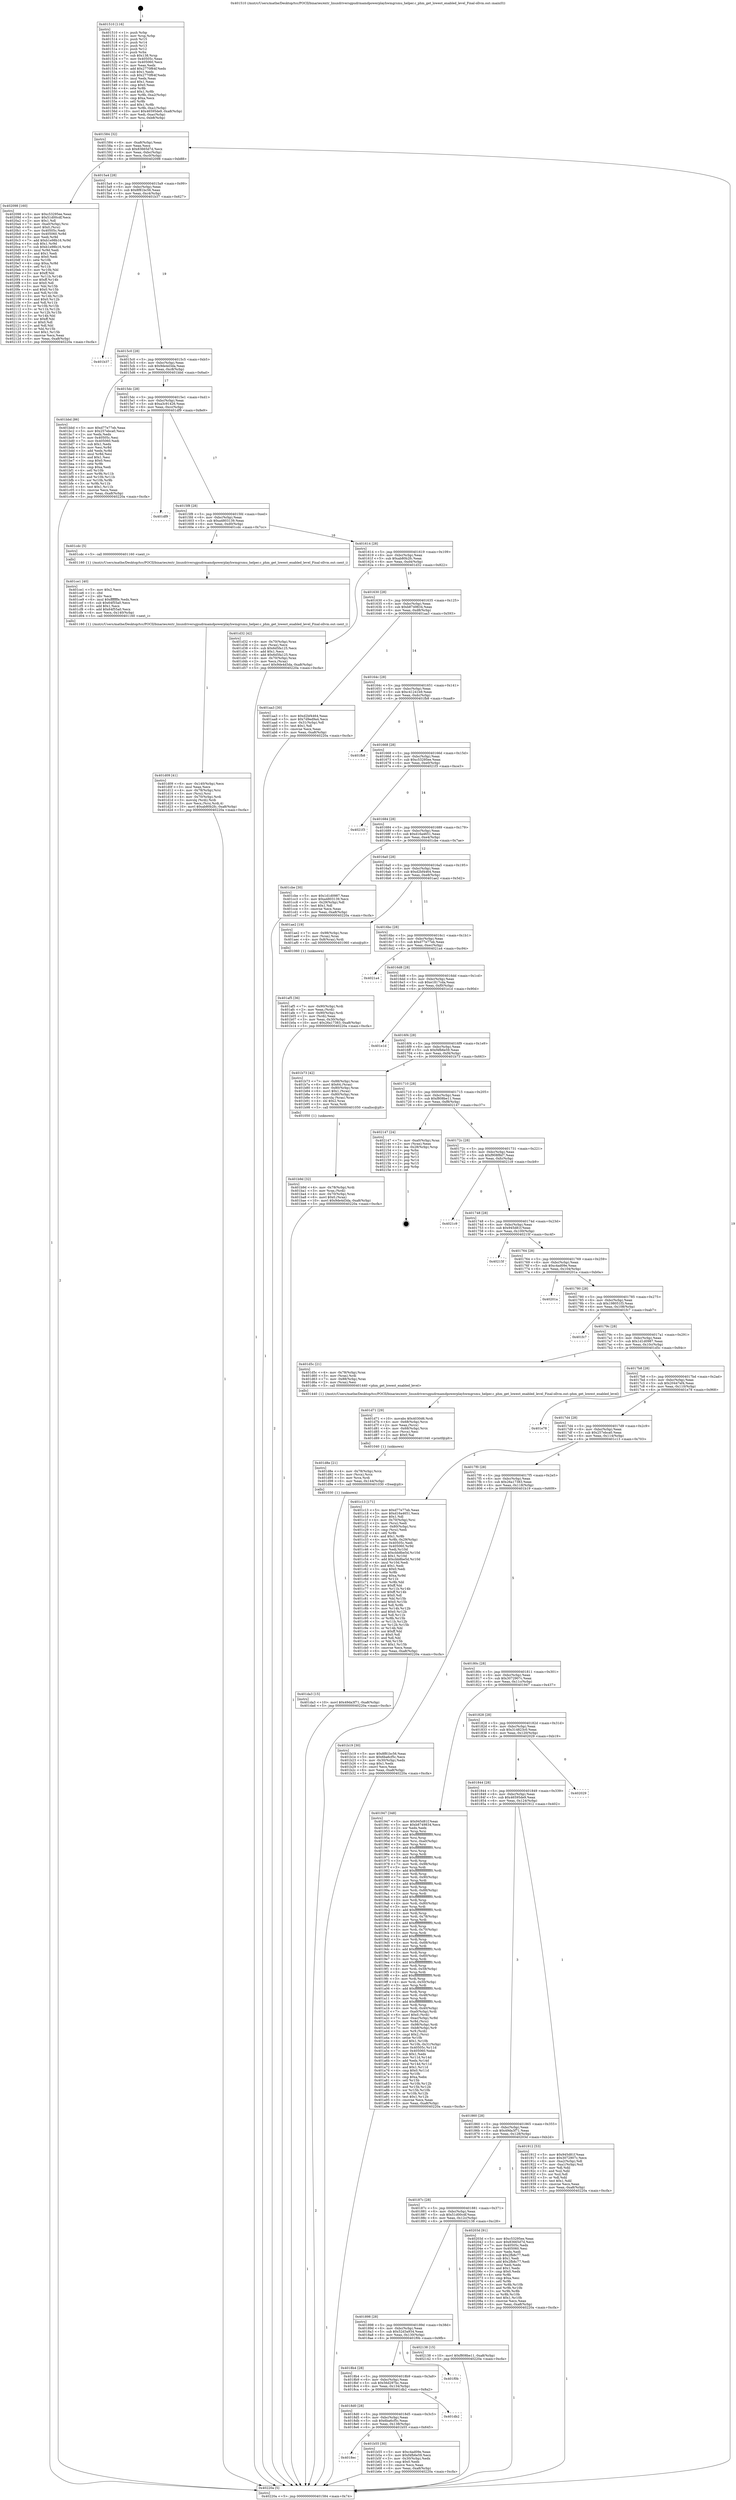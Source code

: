 digraph "0x401510" {
  label = "0x401510 (/mnt/c/Users/mathe/Desktop/tcc/POCII/binaries/extr_linuxdriversgpudrmamdpowerplayhwmgrsmu_helper.c_phm_get_lowest_enabled_level_Final-ollvm.out::main(0))"
  labelloc = "t"
  node[shape=record]

  Entry [label="",width=0.3,height=0.3,shape=circle,fillcolor=black,style=filled]
  "0x401584" [label="{
     0x401584 [32]\l
     | [instrs]\l
     &nbsp;&nbsp;0x401584 \<+6\>: mov -0xa8(%rbp),%eax\l
     &nbsp;&nbsp;0x40158a \<+2\>: mov %eax,%ecx\l
     &nbsp;&nbsp;0x40158c \<+6\>: sub $0x83665d7d,%ecx\l
     &nbsp;&nbsp;0x401592 \<+6\>: mov %eax,-0xbc(%rbp)\l
     &nbsp;&nbsp;0x401598 \<+6\>: mov %ecx,-0xc0(%rbp)\l
     &nbsp;&nbsp;0x40159e \<+6\>: je 0000000000402098 \<main+0xb88\>\l
  }"]
  "0x402098" [label="{
     0x402098 [160]\l
     | [instrs]\l
     &nbsp;&nbsp;0x402098 \<+5\>: mov $0xc53295ee,%eax\l
     &nbsp;&nbsp;0x40209d \<+5\>: mov $0x51d00cdf,%ecx\l
     &nbsp;&nbsp;0x4020a2 \<+2\>: mov $0x1,%dl\l
     &nbsp;&nbsp;0x4020a4 \<+7\>: mov -0xa0(%rbp),%rsi\l
     &nbsp;&nbsp;0x4020ab \<+6\>: movl $0x0,(%rsi)\l
     &nbsp;&nbsp;0x4020b1 \<+7\>: mov 0x40505c,%edi\l
     &nbsp;&nbsp;0x4020b8 \<+8\>: mov 0x405060,%r8d\l
     &nbsp;&nbsp;0x4020c0 \<+3\>: mov %edi,%r9d\l
     &nbsp;&nbsp;0x4020c3 \<+7\>: add $0xb1e98b16,%r9d\l
     &nbsp;&nbsp;0x4020ca \<+4\>: sub $0x1,%r9d\l
     &nbsp;&nbsp;0x4020ce \<+7\>: sub $0xb1e98b16,%r9d\l
     &nbsp;&nbsp;0x4020d5 \<+4\>: imul %r9d,%edi\l
     &nbsp;&nbsp;0x4020d9 \<+3\>: and $0x1,%edi\l
     &nbsp;&nbsp;0x4020dc \<+3\>: cmp $0x0,%edi\l
     &nbsp;&nbsp;0x4020df \<+4\>: sete %r10b\l
     &nbsp;&nbsp;0x4020e3 \<+4\>: cmp $0xa,%r8d\l
     &nbsp;&nbsp;0x4020e7 \<+4\>: setl %r11b\l
     &nbsp;&nbsp;0x4020eb \<+3\>: mov %r10b,%bl\l
     &nbsp;&nbsp;0x4020ee \<+3\>: xor $0xff,%bl\l
     &nbsp;&nbsp;0x4020f1 \<+3\>: mov %r11b,%r14b\l
     &nbsp;&nbsp;0x4020f4 \<+4\>: xor $0xff,%r14b\l
     &nbsp;&nbsp;0x4020f8 \<+3\>: xor $0x0,%dl\l
     &nbsp;&nbsp;0x4020fb \<+3\>: mov %bl,%r15b\l
     &nbsp;&nbsp;0x4020fe \<+4\>: and $0x0,%r15b\l
     &nbsp;&nbsp;0x402102 \<+3\>: and %dl,%r10b\l
     &nbsp;&nbsp;0x402105 \<+3\>: mov %r14b,%r12b\l
     &nbsp;&nbsp;0x402108 \<+4\>: and $0x0,%r12b\l
     &nbsp;&nbsp;0x40210c \<+3\>: and %dl,%r11b\l
     &nbsp;&nbsp;0x40210f \<+3\>: or %r10b,%r15b\l
     &nbsp;&nbsp;0x402112 \<+3\>: or %r11b,%r12b\l
     &nbsp;&nbsp;0x402115 \<+3\>: xor %r12b,%r15b\l
     &nbsp;&nbsp;0x402118 \<+3\>: or %r14b,%bl\l
     &nbsp;&nbsp;0x40211b \<+3\>: xor $0xff,%bl\l
     &nbsp;&nbsp;0x40211e \<+3\>: or $0x0,%dl\l
     &nbsp;&nbsp;0x402121 \<+2\>: and %dl,%bl\l
     &nbsp;&nbsp;0x402123 \<+3\>: or %bl,%r15b\l
     &nbsp;&nbsp;0x402126 \<+4\>: test $0x1,%r15b\l
     &nbsp;&nbsp;0x40212a \<+3\>: cmovne %ecx,%eax\l
     &nbsp;&nbsp;0x40212d \<+6\>: mov %eax,-0xa8(%rbp)\l
     &nbsp;&nbsp;0x402133 \<+5\>: jmp 000000000040220a \<main+0xcfa\>\l
  }"]
  "0x4015a4" [label="{
     0x4015a4 [28]\l
     | [instrs]\l
     &nbsp;&nbsp;0x4015a4 \<+5\>: jmp 00000000004015a9 \<main+0x99\>\l
     &nbsp;&nbsp;0x4015a9 \<+6\>: mov -0xbc(%rbp),%eax\l
     &nbsp;&nbsp;0x4015af \<+5\>: sub $0x8f81bc56,%eax\l
     &nbsp;&nbsp;0x4015b4 \<+6\>: mov %eax,-0xc4(%rbp)\l
     &nbsp;&nbsp;0x4015ba \<+6\>: je 0000000000401b37 \<main+0x627\>\l
  }"]
  Exit [label="",width=0.3,height=0.3,shape=circle,fillcolor=black,style=filled,peripheries=2]
  "0x401b37" [label="{
     0x401b37\l
  }", style=dashed]
  "0x4015c0" [label="{
     0x4015c0 [28]\l
     | [instrs]\l
     &nbsp;&nbsp;0x4015c0 \<+5\>: jmp 00000000004015c5 \<main+0xb5\>\l
     &nbsp;&nbsp;0x4015c5 \<+6\>: mov -0xbc(%rbp),%eax\l
     &nbsp;&nbsp;0x4015cb \<+5\>: sub $0x9de4d3da,%eax\l
     &nbsp;&nbsp;0x4015d0 \<+6\>: mov %eax,-0xc8(%rbp)\l
     &nbsp;&nbsp;0x4015d6 \<+6\>: je 0000000000401bbd \<main+0x6ad\>\l
  }"]
  "0x401da3" [label="{
     0x401da3 [15]\l
     | [instrs]\l
     &nbsp;&nbsp;0x401da3 \<+10\>: movl $0x49da3f71,-0xa8(%rbp)\l
     &nbsp;&nbsp;0x401dad \<+5\>: jmp 000000000040220a \<main+0xcfa\>\l
  }"]
  "0x401bbd" [label="{
     0x401bbd [86]\l
     | [instrs]\l
     &nbsp;&nbsp;0x401bbd \<+5\>: mov $0xd77e77eb,%eax\l
     &nbsp;&nbsp;0x401bc2 \<+5\>: mov $0x257ebca0,%ecx\l
     &nbsp;&nbsp;0x401bc7 \<+2\>: xor %edx,%edx\l
     &nbsp;&nbsp;0x401bc9 \<+7\>: mov 0x40505c,%esi\l
     &nbsp;&nbsp;0x401bd0 \<+7\>: mov 0x405060,%edi\l
     &nbsp;&nbsp;0x401bd7 \<+3\>: sub $0x1,%edx\l
     &nbsp;&nbsp;0x401bda \<+3\>: mov %esi,%r8d\l
     &nbsp;&nbsp;0x401bdd \<+3\>: add %edx,%r8d\l
     &nbsp;&nbsp;0x401be0 \<+4\>: imul %r8d,%esi\l
     &nbsp;&nbsp;0x401be4 \<+3\>: and $0x1,%esi\l
     &nbsp;&nbsp;0x401be7 \<+3\>: cmp $0x0,%esi\l
     &nbsp;&nbsp;0x401bea \<+4\>: sete %r9b\l
     &nbsp;&nbsp;0x401bee \<+3\>: cmp $0xa,%edi\l
     &nbsp;&nbsp;0x401bf1 \<+4\>: setl %r10b\l
     &nbsp;&nbsp;0x401bf5 \<+3\>: mov %r9b,%r11b\l
     &nbsp;&nbsp;0x401bf8 \<+3\>: and %r10b,%r11b\l
     &nbsp;&nbsp;0x401bfb \<+3\>: xor %r10b,%r9b\l
     &nbsp;&nbsp;0x401bfe \<+3\>: or %r9b,%r11b\l
     &nbsp;&nbsp;0x401c01 \<+4\>: test $0x1,%r11b\l
     &nbsp;&nbsp;0x401c05 \<+3\>: cmovne %ecx,%eax\l
     &nbsp;&nbsp;0x401c08 \<+6\>: mov %eax,-0xa8(%rbp)\l
     &nbsp;&nbsp;0x401c0e \<+5\>: jmp 000000000040220a \<main+0xcfa\>\l
  }"]
  "0x4015dc" [label="{
     0x4015dc [28]\l
     | [instrs]\l
     &nbsp;&nbsp;0x4015dc \<+5\>: jmp 00000000004015e1 \<main+0xd1\>\l
     &nbsp;&nbsp;0x4015e1 \<+6\>: mov -0xbc(%rbp),%eax\l
     &nbsp;&nbsp;0x4015e7 \<+5\>: sub $0xa3c91426,%eax\l
     &nbsp;&nbsp;0x4015ec \<+6\>: mov %eax,-0xcc(%rbp)\l
     &nbsp;&nbsp;0x4015f2 \<+6\>: je 0000000000401df9 \<main+0x8e9\>\l
  }"]
  "0x401d8e" [label="{
     0x401d8e [21]\l
     | [instrs]\l
     &nbsp;&nbsp;0x401d8e \<+4\>: mov -0x78(%rbp),%rcx\l
     &nbsp;&nbsp;0x401d92 \<+3\>: mov (%rcx),%rcx\l
     &nbsp;&nbsp;0x401d95 \<+3\>: mov %rcx,%rdi\l
     &nbsp;&nbsp;0x401d98 \<+6\>: mov %eax,-0x144(%rbp)\l
     &nbsp;&nbsp;0x401d9e \<+5\>: call 0000000000401030 \<free@plt\>\l
     | [calls]\l
     &nbsp;&nbsp;0x401030 \{1\} (unknown)\l
  }"]
  "0x401df9" [label="{
     0x401df9\l
  }", style=dashed]
  "0x4015f8" [label="{
     0x4015f8 [28]\l
     | [instrs]\l
     &nbsp;&nbsp;0x4015f8 \<+5\>: jmp 00000000004015fd \<main+0xed\>\l
     &nbsp;&nbsp;0x4015fd \<+6\>: mov -0xbc(%rbp),%eax\l
     &nbsp;&nbsp;0x401603 \<+5\>: sub $0xa4803139,%eax\l
     &nbsp;&nbsp;0x401608 \<+6\>: mov %eax,-0xd0(%rbp)\l
     &nbsp;&nbsp;0x40160e \<+6\>: je 0000000000401cdc \<main+0x7cc\>\l
  }"]
  "0x401d71" [label="{
     0x401d71 [29]\l
     | [instrs]\l
     &nbsp;&nbsp;0x401d71 \<+10\>: movabs $0x4030d6,%rdi\l
     &nbsp;&nbsp;0x401d7b \<+4\>: mov -0x68(%rbp),%rcx\l
     &nbsp;&nbsp;0x401d7f \<+2\>: mov %eax,(%rcx)\l
     &nbsp;&nbsp;0x401d81 \<+4\>: mov -0x68(%rbp),%rcx\l
     &nbsp;&nbsp;0x401d85 \<+2\>: mov (%rcx),%esi\l
     &nbsp;&nbsp;0x401d87 \<+2\>: mov $0x0,%al\l
     &nbsp;&nbsp;0x401d89 \<+5\>: call 0000000000401040 \<printf@plt\>\l
     | [calls]\l
     &nbsp;&nbsp;0x401040 \{1\} (unknown)\l
  }"]
  "0x401cdc" [label="{
     0x401cdc [5]\l
     | [instrs]\l
     &nbsp;&nbsp;0x401cdc \<+5\>: call 0000000000401160 \<next_i\>\l
     | [calls]\l
     &nbsp;&nbsp;0x401160 \{1\} (/mnt/c/Users/mathe/Desktop/tcc/POCII/binaries/extr_linuxdriversgpudrmamdpowerplayhwmgrsmu_helper.c_phm_get_lowest_enabled_level_Final-ollvm.out::next_i)\l
  }"]
  "0x401614" [label="{
     0x401614 [28]\l
     | [instrs]\l
     &nbsp;&nbsp;0x401614 \<+5\>: jmp 0000000000401619 \<main+0x109\>\l
     &nbsp;&nbsp;0x401619 \<+6\>: mov -0xbc(%rbp),%eax\l
     &nbsp;&nbsp;0x40161f \<+5\>: sub $0xab80b2fc,%eax\l
     &nbsp;&nbsp;0x401624 \<+6\>: mov %eax,-0xd4(%rbp)\l
     &nbsp;&nbsp;0x40162a \<+6\>: je 0000000000401d32 \<main+0x822\>\l
  }"]
  "0x401d09" [label="{
     0x401d09 [41]\l
     | [instrs]\l
     &nbsp;&nbsp;0x401d09 \<+6\>: mov -0x140(%rbp),%ecx\l
     &nbsp;&nbsp;0x401d0f \<+3\>: imul %eax,%ecx\l
     &nbsp;&nbsp;0x401d12 \<+4\>: mov -0x78(%rbp),%rsi\l
     &nbsp;&nbsp;0x401d16 \<+3\>: mov (%rsi),%rsi\l
     &nbsp;&nbsp;0x401d19 \<+4\>: mov -0x70(%rbp),%rdi\l
     &nbsp;&nbsp;0x401d1d \<+3\>: movslq (%rdi),%rdi\l
     &nbsp;&nbsp;0x401d20 \<+3\>: mov %ecx,(%rsi,%rdi,4)\l
     &nbsp;&nbsp;0x401d23 \<+10\>: movl $0xab80b2fc,-0xa8(%rbp)\l
     &nbsp;&nbsp;0x401d2d \<+5\>: jmp 000000000040220a \<main+0xcfa\>\l
  }"]
  "0x401d32" [label="{
     0x401d32 [42]\l
     | [instrs]\l
     &nbsp;&nbsp;0x401d32 \<+4\>: mov -0x70(%rbp),%rax\l
     &nbsp;&nbsp;0x401d36 \<+2\>: mov (%rax),%ecx\l
     &nbsp;&nbsp;0x401d38 \<+6\>: sub $0x6d5fa125,%ecx\l
     &nbsp;&nbsp;0x401d3e \<+3\>: add $0x1,%ecx\l
     &nbsp;&nbsp;0x401d41 \<+6\>: add $0x6d5fa125,%ecx\l
     &nbsp;&nbsp;0x401d47 \<+4\>: mov -0x70(%rbp),%rax\l
     &nbsp;&nbsp;0x401d4b \<+2\>: mov %ecx,(%rax)\l
     &nbsp;&nbsp;0x401d4d \<+10\>: movl $0x9de4d3da,-0xa8(%rbp)\l
     &nbsp;&nbsp;0x401d57 \<+5\>: jmp 000000000040220a \<main+0xcfa\>\l
  }"]
  "0x401630" [label="{
     0x401630 [28]\l
     | [instrs]\l
     &nbsp;&nbsp;0x401630 \<+5\>: jmp 0000000000401635 \<main+0x125\>\l
     &nbsp;&nbsp;0x401635 \<+6\>: mov -0xbc(%rbp),%eax\l
     &nbsp;&nbsp;0x40163b \<+5\>: sub $0xb8749834,%eax\l
     &nbsp;&nbsp;0x401640 \<+6\>: mov %eax,-0xd8(%rbp)\l
     &nbsp;&nbsp;0x401646 \<+6\>: je 0000000000401aa3 \<main+0x593\>\l
  }"]
  "0x401ce1" [label="{
     0x401ce1 [40]\l
     | [instrs]\l
     &nbsp;&nbsp;0x401ce1 \<+5\>: mov $0x2,%ecx\l
     &nbsp;&nbsp;0x401ce6 \<+1\>: cltd\l
     &nbsp;&nbsp;0x401ce7 \<+2\>: idiv %ecx\l
     &nbsp;&nbsp;0x401ce9 \<+6\>: imul $0xfffffffe,%edx,%ecx\l
     &nbsp;&nbsp;0x401cef \<+6\>: sub $0x64f55a0,%ecx\l
     &nbsp;&nbsp;0x401cf5 \<+3\>: add $0x1,%ecx\l
     &nbsp;&nbsp;0x401cf8 \<+6\>: add $0x64f55a0,%ecx\l
     &nbsp;&nbsp;0x401cfe \<+6\>: mov %ecx,-0x140(%rbp)\l
     &nbsp;&nbsp;0x401d04 \<+5\>: call 0000000000401160 \<next_i\>\l
     | [calls]\l
     &nbsp;&nbsp;0x401160 \{1\} (/mnt/c/Users/mathe/Desktop/tcc/POCII/binaries/extr_linuxdriversgpudrmamdpowerplayhwmgrsmu_helper.c_phm_get_lowest_enabled_level_Final-ollvm.out::next_i)\l
  }"]
  "0x401aa3" [label="{
     0x401aa3 [30]\l
     | [instrs]\l
     &nbsp;&nbsp;0x401aa3 \<+5\>: mov $0xd2bf4464,%eax\l
     &nbsp;&nbsp;0x401aa8 \<+5\>: mov $0x7d9ed9a4,%ecx\l
     &nbsp;&nbsp;0x401aad \<+3\>: mov -0x31(%rbp),%dl\l
     &nbsp;&nbsp;0x401ab0 \<+3\>: test $0x1,%dl\l
     &nbsp;&nbsp;0x401ab3 \<+3\>: cmovne %ecx,%eax\l
     &nbsp;&nbsp;0x401ab6 \<+6\>: mov %eax,-0xa8(%rbp)\l
     &nbsp;&nbsp;0x401abc \<+5\>: jmp 000000000040220a \<main+0xcfa\>\l
  }"]
  "0x40164c" [label="{
     0x40164c [28]\l
     | [instrs]\l
     &nbsp;&nbsp;0x40164c \<+5\>: jmp 0000000000401651 \<main+0x141\>\l
     &nbsp;&nbsp;0x401651 \<+6\>: mov -0xbc(%rbp),%eax\l
     &nbsp;&nbsp;0x401657 \<+5\>: sub $0xc41241b9,%eax\l
     &nbsp;&nbsp;0x40165c \<+6\>: mov %eax,-0xdc(%rbp)\l
     &nbsp;&nbsp;0x401662 \<+6\>: je 0000000000401fb8 \<main+0xaa8\>\l
  }"]
  "0x401b9d" [label="{
     0x401b9d [32]\l
     | [instrs]\l
     &nbsp;&nbsp;0x401b9d \<+4\>: mov -0x78(%rbp),%rdi\l
     &nbsp;&nbsp;0x401ba1 \<+3\>: mov %rax,(%rdi)\l
     &nbsp;&nbsp;0x401ba4 \<+4\>: mov -0x70(%rbp),%rax\l
     &nbsp;&nbsp;0x401ba8 \<+6\>: movl $0x0,(%rax)\l
     &nbsp;&nbsp;0x401bae \<+10\>: movl $0x9de4d3da,-0xa8(%rbp)\l
     &nbsp;&nbsp;0x401bb8 \<+5\>: jmp 000000000040220a \<main+0xcfa\>\l
  }"]
  "0x401fb8" [label="{
     0x401fb8\l
  }", style=dashed]
  "0x401668" [label="{
     0x401668 [28]\l
     | [instrs]\l
     &nbsp;&nbsp;0x401668 \<+5\>: jmp 000000000040166d \<main+0x15d\>\l
     &nbsp;&nbsp;0x40166d \<+6\>: mov -0xbc(%rbp),%eax\l
     &nbsp;&nbsp;0x401673 \<+5\>: sub $0xc53295ee,%eax\l
     &nbsp;&nbsp;0x401678 \<+6\>: mov %eax,-0xe0(%rbp)\l
     &nbsp;&nbsp;0x40167e \<+6\>: je 00000000004021f3 \<main+0xce3\>\l
  }"]
  "0x4018ec" [label="{
     0x4018ec\l
  }", style=dashed]
  "0x4021f3" [label="{
     0x4021f3\l
  }", style=dashed]
  "0x401684" [label="{
     0x401684 [28]\l
     | [instrs]\l
     &nbsp;&nbsp;0x401684 \<+5\>: jmp 0000000000401689 \<main+0x179\>\l
     &nbsp;&nbsp;0x401689 \<+6\>: mov -0xbc(%rbp),%eax\l
     &nbsp;&nbsp;0x40168f \<+5\>: sub $0xd16a4651,%eax\l
     &nbsp;&nbsp;0x401694 \<+6\>: mov %eax,-0xe4(%rbp)\l
     &nbsp;&nbsp;0x40169a \<+6\>: je 0000000000401cbe \<main+0x7ae\>\l
  }"]
  "0x401b55" [label="{
     0x401b55 [30]\l
     | [instrs]\l
     &nbsp;&nbsp;0x401b55 \<+5\>: mov $0xc4ad09e,%eax\l
     &nbsp;&nbsp;0x401b5a \<+5\>: mov $0xf4fb6e59,%ecx\l
     &nbsp;&nbsp;0x401b5f \<+3\>: mov -0x30(%rbp),%edx\l
     &nbsp;&nbsp;0x401b62 \<+3\>: cmp $0x0,%edx\l
     &nbsp;&nbsp;0x401b65 \<+3\>: cmove %ecx,%eax\l
     &nbsp;&nbsp;0x401b68 \<+6\>: mov %eax,-0xa8(%rbp)\l
     &nbsp;&nbsp;0x401b6e \<+5\>: jmp 000000000040220a \<main+0xcfa\>\l
  }"]
  "0x401cbe" [label="{
     0x401cbe [30]\l
     | [instrs]\l
     &nbsp;&nbsp;0x401cbe \<+5\>: mov $0x1d1d0987,%eax\l
     &nbsp;&nbsp;0x401cc3 \<+5\>: mov $0xa4803139,%ecx\l
     &nbsp;&nbsp;0x401cc8 \<+3\>: mov -0x29(%rbp),%dl\l
     &nbsp;&nbsp;0x401ccb \<+3\>: test $0x1,%dl\l
     &nbsp;&nbsp;0x401cce \<+3\>: cmovne %ecx,%eax\l
     &nbsp;&nbsp;0x401cd1 \<+6\>: mov %eax,-0xa8(%rbp)\l
     &nbsp;&nbsp;0x401cd7 \<+5\>: jmp 000000000040220a \<main+0xcfa\>\l
  }"]
  "0x4016a0" [label="{
     0x4016a0 [28]\l
     | [instrs]\l
     &nbsp;&nbsp;0x4016a0 \<+5\>: jmp 00000000004016a5 \<main+0x195\>\l
     &nbsp;&nbsp;0x4016a5 \<+6\>: mov -0xbc(%rbp),%eax\l
     &nbsp;&nbsp;0x4016ab \<+5\>: sub $0xd2bf4464,%eax\l
     &nbsp;&nbsp;0x4016b0 \<+6\>: mov %eax,-0xe8(%rbp)\l
     &nbsp;&nbsp;0x4016b6 \<+6\>: je 0000000000401ae2 \<main+0x5d2\>\l
  }"]
  "0x4018d0" [label="{
     0x4018d0 [28]\l
     | [instrs]\l
     &nbsp;&nbsp;0x4018d0 \<+5\>: jmp 00000000004018d5 \<main+0x3c5\>\l
     &nbsp;&nbsp;0x4018d5 \<+6\>: mov -0xbc(%rbp),%eax\l
     &nbsp;&nbsp;0x4018db \<+5\>: sub $0x6ba6cf5c,%eax\l
     &nbsp;&nbsp;0x4018e0 \<+6\>: mov %eax,-0x138(%rbp)\l
     &nbsp;&nbsp;0x4018e6 \<+6\>: je 0000000000401b55 \<main+0x645\>\l
  }"]
  "0x401ae2" [label="{
     0x401ae2 [19]\l
     | [instrs]\l
     &nbsp;&nbsp;0x401ae2 \<+7\>: mov -0x98(%rbp),%rax\l
     &nbsp;&nbsp;0x401ae9 \<+3\>: mov (%rax),%rax\l
     &nbsp;&nbsp;0x401aec \<+4\>: mov 0x8(%rax),%rdi\l
     &nbsp;&nbsp;0x401af0 \<+5\>: call 0000000000401060 \<atoi@plt\>\l
     | [calls]\l
     &nbsp;&nbsp;0x401060 \{1\} (unknown)\l
  }"]
  "0x4016bc" [label="{
     0x4016bc [28]\l
     | [instrs]\l
     &nbsp;&nbsp;0x4016bc \<+5\>: jmp 00000000004016c1 \<main+0x1b1\>\l
     &nbsp;&nbsp;0x4016c1 \<+6\>: mov -0xbc(%rbp),%eax\l
     &nbsp;&nbsp;0x4016c7 \<+5\>: sub $0xd77e77eb,%eax\l
     &nbsp;&nbsp;0x4016cc \<+6\>: mov %eax,-0xec(%rbp)\l
     &nbsp;&nbsp;0x4016d2 \<+6\>: je 00000000004021a4 \<main+0xc94\>\l
  }"]
  "0x401db2" [label="{
     0x401db2\l
  }", style=dashed]
  "0x4021a4" [label="{
     0x4021a4\l
  }", style=dashed]
  "0x4016d8" [label="{
     0x4016d8 [28]\l
     | [instrs]\l
     &nbsp;&nbsp;0x4016d8 \<+5\>: jmp 00000000004016dd \<main+0x1cd\>\l
     &nbsp;&nbsp;0x4016dd \<+6\>: mov -0xbc(%rbp),%eax\l
     &nbsp;&nbsp;0x4016e3 \<+5\>: sub $0xe1817cda,%eax\l
     &nbsp;&nbsp;0x4016e8 \<+6\>: mov %eax,-0xf0(%rbp)\l
     &nbsp;&nbsp;0x4016ee \<+6\>: je 0000000000401e1d \<main+0x90d\>\l
  }"]
  "0x4018b4" [label="{
     0x4018b4 [28]\l
     | [instrs]\l
     &nbsp;&nbsp;0x4018b4 \<+5\>: jmp 00000000004018b9 \<main+0x3a9\>\l
     &nbsp;&nbsp;0x4018b9 \<+6\>: mov -0xbc(%rbp),%eax\l
     &nbsp;&nbsp;0x4018bf \<+5\>: sub $0x56d297bc,%eax\l
     &nbsp;&nbsp;0x4018c4 \<+6\>: mov %eax,-0x134(%rbp)\l
     &nbsp;&nbsp;0x4018ca \<+6\>: je 0000000000401db2 \<main+0x8a2\>\l
  }"]
  "0x401e1d" [label="{
     0x401e1d\l
  }", style=dashed]
  "0x4016f4" [label="{
     0x4016f4 [28]\l
     | [instrs]\l
     &nbsp;&nbsp;0x4016f4 \<+5\>: jmp 00000000004016f9 \<main+0x1e9\>\l
     &nbsp;&nbsp;0x4016f9 \<+6\>: mov -0xbc(%rbp),%eax\l
     &nbsp;&nbsp;0x4016ff \<+5\>: sub $0xf4fb6e59,%eax\l
     &nbsp;&nbsp;0x401704 \<+6\>: mov %eax,-0xf4(%rbp)\l
     &nbsp;&nbsp;0x40170a \<+6\>: je 0000000000401b73 \<main+0x663\>\l
  }"]
  "0x401f0b" [label="{
     0x401f0b\l
  }", style=dashed]
  "0x401b73" [label="{
     0x401b73 [42]\l
     | [instrs]\l
     &nbsp;&nbsp;0x401b73 \<+7\>: mov -0x88(%rbp),%rax\l
     &nbsp;&nbsp;0x401b7a \<+6\>: movl $0x64,(%rax)\l
     &nbsp;&nbsp;0x401b80 \<+4\>: mov -0x80(%rbp),%rax\l
     &nbsp;&nbsp;0x401b84 \<+6\>: movl $0x1,(%rax)\l
     &nbsp;&nbsp;0x401b8a \<+4\>: mov -0x80(%rbp),%rax\l
     &nbsp;&nbsp;0x401b8e \<+3\>: movslq (%rax),%rax\l
     &nbsp;&nbsp;0x401b91 \<+4\>: shl $0x2,%rax\l
     &nbsp;&nbsp;0x401b95 \<+3\>: mov %rax,%rdi\l
     &nbsp;&nbsp;0x401b98 \<+5\>: call 0000000000401050 \<malloc@plt\>\l
     | [calls]\l
     &nbsp;&nbsp;0x401050 \{1\} (unknown)\l
  }"]
  "0x401710" [label="{
     0x401710 [28]\l
     | [instrs]\l
     &nbsp;&nbsp;0x401710 \<+5\>: jmp 0000000000401715 \<main+0x205\>\l
     &nbsp;&nbsp;0x401715 \<+6\>: mov -0xbc(%rbp),%eax\l
     &nbsp;&nbsp;0x40171b \<+5\>: sub $0xf808be11,%eax\l
     &nbsp;&nbsp;0x401720 \<+6\>: mov %eax,-0xf8(%rbp)\l
     &nbsp;&nbsp;0x401726 \<+6\>: je 0000000000402147 \<main+0xc37\>\l
  }"]
  "0x401898" [label="{
     0x401898 [28]\l
     | [instrs]\l
     &nbsp;&nbsp;0x401898 \<+5\>: jmp 000000000040189d \<main+0x38d\>\l
     &nbsp;&nbsp;0x40189d \<+6\>: mov -0xbc(%rbp),%eax\l
     &nbsp;&nbsp;0x4018a3 \<+5\>: sub $0x52d3a934,%eax\l
     &nbsp;&nbsp;0x4018a8 \<+6\>: mov %eax,-0x130(%rbp)\l
     &nbsp;&nbsp;0x4018ae \<+6\>: je 0000000000401f0b \<main+0x9fb\>\l
  }"]
  "0x402147" [label="{
     0x402147 [24]\l
     | [instrs]\l
     &nbsp;&nbsp;0x402147 \<+7\>: mov -0xa0(%rbp),%rax\l
     &nbsp;&nbsp;0x40214e \<+2\>: mov (%rax),%eax\l
     &nbsp;&nbsp;0x402150 \<+4\>: lea -0x28(%rbp),%rsp\l
     &nbsp;&nbsp;0x402154 \<+1\>: pop %rbx\l
     &nbsp;&nbsp;0x402155 \<+2\>: pop %r12\l
     &nbsp;&nbsp;0x402157 \<+2\>: pop %r13\l
     &nbsp;&nbsp;0x402159 \<+2\>: pop %r14\l
     &nbsp;&nbsp;0x40215b \<+2\>: pop %r15\l
     &nbsp;&nbsp;0x40215d \<+1\>: pop %rbp\l
     &nbsp;&nbsp;0x40215e \<+1\>: ret\l
  }"]
  "0x40172c" [label="{
     0x40172c [28]\l
     | [instrs]\l
     &nbsp;&nbsp;0x40172c \<+5\>: jmp 0000000000401731 \<main+0x221\>\l
     &nbsp;&nbsp;0x401731 \<+6\>: mov -0xbc(%rbp),%eax\l
     &nbsp;&nbsp;0x401737 \<+5\>: sub $0xf908f8d7,%eax\l
     &nbsp;&nbsp;0x40173c \<+6\>: mov %eax,-0xfc(%rbp)\l
     &nbsp;&nbsp;0x401742 \<+6\>: je 00000000004021c9 \<main+0xcb9\>\l
  }"]
  "0x402138" [label="{
     0x402138 [15]\l
     | [instrs]\l
     &nbsp;&nbsp;0x402138 \<+10\>: movl $0xf808be11,-0xa8(%rbp)\l
     &nbsp;&nbsp;0x402142 \<+5\>: jmp 000000000040220a \<main+0xcfa\>\l
  }"]
  "0x4021c9" [label="{
     0x4021c9\l
  }", style=dashed]
  "0x401748" [label="{
     0x401748 [28]\l
     | [instrs]\l
     &nbsp;&nbsp;0x401748 \<+5\>: jmp 000000000040174d \<main+0x23d\>\l
     &nbsp;&nbsp;0x40174d \<+6\>: mov -0xbc(%rbp),%eax\l
     &nbsp;&nbsp;0x401753 \<+5\>: sub $0x945d81f,%eax\l
     &nbsp;&nbsp;0x401758 \<+6\>: mov %eax,-0x100(%rbp)\l
     &nbsp;&nbsp;0x40175e \<+6\>: je 000000000040215f \<main+0xc4f\>\l
  }"]
  "0x40187c" [label="{
     0x40187c [28]\l
     | [instrs]\l
     &nbsp;&nbsp;0x40187c \<+5\>: jmp 0000000000401881 \<main+0x371\>\l
     &nbsp;&nbsp;0x401881 \<+6\>: mov -0xbc(%rbp),%eax\l
     &nbsp;&nbsp;0x401887 \<+5\>: sub $0x51d00cdf,%eax\l
     &nbsp;&nbsp;0x40188c \<+6\>: mov %eax,-0x12c(%rbp)\l
     &nbsp;&nbsp;0x401892 \<+6\>: je 0000000000402138 \<main+0xc28\>\l
  }"]
  "0x40215f" [label="{
     0x40215f\l
  }", style=dashed]
  "0x401764" [label="{
     0x401764 [28]\l
     | [instrs]\l
     &nbsp;&nbsp;0x401764 \<+5\>: jmp 0000000000401769 \<main+0x259\>\l
     &nbsp;&nbsp;0x401769 \<+6\>: mov -0xbc(%rbp),%eax\l
     &nbsp;&nbsp;0x40176f \<+5\>: sub $0xc4ad09e,%eax\l
     &nbsp;&nbsp;0x401774 \<+6\>: mov %eax,-0x104(%rbp)\l
     &nbsp;&nbsp;0x40177a \<+6\>: je 000000000040201a \<main+0xb0a\>\l
  }"]
  "0x40203d" [label="{
     0x40203d [91]\l
     | [instrs]\l
     &nbsp;&nbsp;0x40203d \<+5\>: mov $0xc53295ee,%eax\l
     &nbsp;&nbsp;0x402042 \<+5\>: mov $0x83665d7d,%ecx\l
     &nbsp;&nbsp;0x402047 \<+7\>: mov 0x40505c,%edx\l
     &nbsp;&nbsp;0x40204e \<+7\>: mov 0x405060,%esi\l
     &nbsp;&nbsp;0x402055 \<+2\>: mov %edx,%edi\l
     &nbsp;&nbsp;0x402057 \<+6\>: sub $0x2fb8c77,%edi\l
     &nbsp;&nbsp;0x40205d \<+3\>: sub $0x1,%edi\l
     &nbsp;&nbsp;0x402060 \<+6\>: add $0x2fb8c77,%edi\l
     &nbsp;&nbsp;0x402066 \<+3\>: imul %edi,%edx\l
     &nbsp;&nbsp;0x402069 \<+3\>: and $0x1,%edx\l
     &nbsp;&nbsp;0x40206c \<+3\>: cmp $0x0,%edx\l
     &nbsp;&nbsp;0x40206f \<+4\>: sete %r8b\l
     &nbsp;&nbsp;0x402073 \<+3\>: cmp $0xa,%esi\l
     &nbsp;&nbsp;0x402076 \<+4\>: setl %r9b\l
     &nbsp;&nbsp;0x40207a \<+3\>: mov %r8b,%r10b\l
     &nbsp;&nbsp;0x40207d \<+3\>: and %r9b,%r10b\l
     &nbsp;&nbsp;0x402080 \<+3\>: xor %r9b,%r8b\l
     &nbsp;&nbsp;0x402083 \<+3\>: or %r8b,%r10b\l
     &nbsp;&nbsp;0x402086 \<+4\>: test $0x1,%r10b\l
     &nbsp;&nbsp;0x40208a \<+3\>: cmovne %ecx,%eax\l
     &nbsp;&nbsp;0x40208d \<+6\>: mov %eax,-0xa8(%rbp)\l
     &nbsp;&nbsp;0x402093 \<+5\>: jmp 000000000040220a \<main+0xcfa\>\l
  }"]
  "0x40201a" [label="{
     0x40201a\l
  }", style=dashed]
  "0x401780" [label="{
     0x401780 [28]\l
     | [instrs]\l
     &nbsp;&nbsp;0x401780 \<+5\>: jmp 0000000000401785 \<main+0x275\>\l
     &nbsp;&nbsp;0x401785 \<+6\>: mov -0xbc(%rbp),%eax\l
     &nbsp;&nbsp;0x40178b \<+5\>: sub $0x198051f3,%eax\l
     &nbsp;&nbsp;0x401790 \<+6\>: mov %eax,-0x108(%rbp)\l
     &nbsp;&nbsp;0x401796 \<+6\>: je 0000000000401fc7 \<main+0xab7\>\l
  }"]
  "0x401af5" [label="{
     0x401af5 [36]\l
     | [instrs]\l
     &nbsp;&nbsp;0x401af5 \<+7\>: mov -0x90(%rbp),%rdi\l
     &nbsp;&nbsp;0x401afc \<+2\>: mov %eax,(%rdi)\l
     &nbsp;&nbsp;0x401afe \<+7\>: mov -0x90(%rbp),%rdi\l
     &nbsp;&nbsp;0x401b05 \<+2\>: mov (%rdi),%eax\l
     &nbsp;&nbsp;0x401b07 \<+3\>: mov %eax,-0x30(%rbp)\l
     &nbsp;&nbsp;0x401b0a \<+10\>: movl $0x26a17383,-0xa8(%rbp)\l
     &nbsp;&nbsp;0x401b14 \<+5\>: jmp 000000000040220a \<main+0xcfa\>\l
  }"]
  "0x401fc7" [label="{
     0x401fc7\l
  }", style=dashed]
  "0x40179c" [label="{
     0x40179c [28]\l
     | [instrs]\l
     &nbsp;&nbsp;0x40179c \<+5\>: jmp 00000000004017a1 \<main+0x291\>\l
     &nbsp;&nbsp;0x4017a1 \<+6\>: mov -0xbc(%rbp),%eax\l
     &nbsp;&nbsp;0x4017a7 \<+5\>: sub $0x1d1d0987,%eax\l
     &nbsp;&nbsp;0x4017ac \<+6\>: mov %eax,-0x10c(%rbp)\l
     &nbsp;&nbsp;0x4017b2 \<+6\>: je 0000000000401d5c \<main+0x84c\>\l
  }"]
  "0x401510" [label="{
     0x401510 [116]\l
     | [instrs]\l
     &nbsp;&nbsp;0x401510 \<+1\>: push %rbp\l
     &nbsp;&nbsp;0x401511 \<+3\>: mov %rsp,%rbp\l
     &nbsp;&nbsp;0x401514 \<+2\>: push %r15\l
     &nbsp;&nbsp;0x401516 \<+2\>: push %r14\l
     &nbsp;&nbsp;0x401518 \<+2\>: push %r13\l
     &nbsp;&nbsp;0x40151a \<+2\>: push %r12\l
     &nbsp;&nbsp;0x40151c \<+1\>: push %rbx\l
     &nbsp;&nbsp;0x40151d \<+7\>: sub $0x138,%rsp\l
     &nbsp;&nbsp;0x401524 \<+7\>: mov 0x40505c,%eax\l
     &nbsp;&nbsp;0x40152b \<+7\>: mov 0x405060,%ecx\l
     &nbsp;&nbsp;0x401532 \<+2\>: mov %eax,%edx\l
     &nbsp;&nbsp;0x401534 \<+6\>: add $0x2770f64f,%edx\l
     &nbsp;&nbsp;0x40153a \<+3\>: sub $0x1,%edx\l
     &nbsp;&nbsp;0x40153d \<+6\>: sub $0x2770f64f,%edx\l
     &nbsp;&nbsp;0x401543 \<+3\>: imul %edx,%eax\l
     &nbsp;&nbsp;0x401546 \<+3\>: and $0x1,%eax\l
     &nbsp;&nbsp;0x401549 \<+3\>: cmp $0x0,%eax\l
     &nbsp;&nbsp;0x40154c \<+4\>: sete %r8b\l
     &nbsp;&nbsp;0x401550 \<+4\>: and $0x1,%r8b\l
     &nbsp;&nbsp;0x401554 \<+7\>: mov %r8b,-0xa2(%rbp)\l
     &nbsp;&nbsp;0x40155b \<+3\>: cmp $0xa,%ecx\l
     &nbsp;&nbsp;0x40155e \<+4\>: setl %r8b\l
     &nbsp;&nbsp;0x401562 \<+4\>: and $0x1,%r8b\l
     &nbsp;&nbsp;0x401566 \<+7\>: mov %r8b,-0xa1(%rbp)\l
     &nbsp;&nbsp;0x40156d \<+10\>: movl $0x46595de9,-0xa8(%rbp)\l
     &nbsp;&nbsp;0x401577 \<+6\>: mov %edi,-0xac(%rbp)\l
     &nbsp;&nbsp;0x40157d \<+7\>: mov %rsi,-0xb8(%rbp)\l
  }"]
  "0x401d5c" [label="{
     0x401d5c [21]\l
     | [instrs]\l
     &nbsp;&nbsp;0x401d5c \<+4\>: mov -0x78(%rbp),%rax\l
     &nbsp;&nbsp;0x401d60 \<+3\>: mov (%rax),%rdi\l
     &nbsp;&nbsp;0x401d63 \<+7\>: mov -0x88(%rbp),%rax\l
     &nbsp;&nbsp;0x401d6a \<+2\>: mov (%rax),%esi\l
     &nbsp;&nbsp;0x401d6c \<+5\>: call 0000000000401440 \<phm_get_lowest_enabled_level\>\l
     | [calls]\l
     &nbsp;&nbsp;0x401440 \{1\} (/mnt/c/Users/mathe/Desktop/tcc/POCII/binaries/extr_linuxdriversgpudrmamdpowerplayhwmgrsmu_helper.c_phm_get_lowest_enabled_level_Final-ollvm.out::phm_get_lowest_enabled_level)\l
  }"]
  "0x4017b8" [label="{
     0x4017b8 [28]\l
     | [instrs]\l
     &nbsp;&nbsp;0x4017b8 \<+5\>: jmp 00000000004017bd \<main+0x2ad\>\l
     &nbsp;&nbsp;0x4017bd \<+6\>: mov -0xbc(%rbp),%eax\l
     &nbsp;&nbsp;0x4017c3 \<+5\>: sub $0x20447ef4,%eax\l
     &nbsp;&nbsp;0x4017c8 \<+6\>: mov %eax,-0x110(%rbp)\l
     &nbsp;&nbsp;0x4017ce \<+6\>: je 0000000000401e78 \<main+0x968\>\l
  }"]
  "0x40220a" [label="{
     0x40220a [5]\l
     | [instrs]\l
     &nbsp;&nbsp;0x40220a \<+5\>: jmp 0000000000401584 \<main+0x74\>\l
  }"]
  "0x401e78" [label="{
     0x401e78\l
  }", style=dashed]
  "0x4017d4" [label="{
     0x4017d4 [28]\l
     | [instrs]\l
     &nbsp;&nbsp;0x4017d4 \<+5\>: jmp 00000000004017d9 \<main+0x2c9\>\l
     &nbsp;&nbsp;0x4017d9 \<+6\>: mov -0xbc(%rbp),%eax\l
     &nbsp;&nbsp;0x4017df \<+5\>: sub $0x257ebca0,%eax\l
     &nbsp;&nbsp;0x4017e4 \<+6\>: mov %eax,-0x114(%rbp)\l
     &nbsp;&nbsp;0x4017ea \<+6\>: je 0000000000401c13 \<main+0x703\>\l
  }"]
  "0x401860" [label="{
     0x401860 [28]\l
     | [instrs]\l
     &nbsp;&nbsp;0x401860 \<+5\>: jmp 0000000000401865 \<main+0x355\>\l
     &nbsp;&nbsp;0x401865 \<+6\>: mov -0xbc(%rbp),%eax\l
     &nbsp;&nbsp;0x40186b \<+5\>: sub $0x49da3f71,%eax\l
     &nbsp;&nbsp;0x401870 \<+6\>: mov %eax,-0x128(%rbp)\l
     &nbsp;&nbsp;0x401876 \<+6\>: je 000000000040203d \<main+0xb2d\>\l
  }"]
  "0x401c13" [label="{
     0x401c13 [171]\l
     | [instrs]\l
     &nbsp;&nbsp;0x401c13 \<+5\>: mov $0xd77e77eb,%eax\l
     &nbsp;&nbsp;0x401c18 \<+5\>: mov $0xd16a4651,%ecx\l
     &nbsp;&nbsp;0x401c1d \<+2\>: mov $0x1,%dl\l
     &nbsp;&nbsp;0x401c1f \<+4\>: mov -0x70(%rbp),%rsi\l
     &nbsp;&nbsp;0x401c23 \<+2\>: mov (%rsi),%edi\l
     &nbsp;&nbsp;0x401c25 \<+4\>: mov -0x80(%rbp),%rsi\l
     &nbsp;&nbsp;0x401c29 \<+2\>: cmp (%rsi),%edi\l
     &nbsp;&nbsp;0x401c2b \<+4\>: setl %r8b\l
     &nbsp;&nbsp;0x401c2f \<+4\>: and $0x1,%r8b\l
     &nbsp;&nbsp;0x401c33 \<+4\>: mov %r8b,-0x29(%rbp)\l
     &nbsp;&nbsp;0x401c37 \<+7\>: mov 0x40505c,%edi\l
     &nbsp;&nbsp;0x401c3e \<+8\>: mov 0x405060,%r9d\l
     &nbsp;&nbsp;0x401c46 \<+3\>: mov %edi,%r10d\l
     &nbsp;&nbsp;0x401c49 \<+7\>: sub $0xcbb8be5d,%r10d\l
     &nbsp;&nbsp;0x401c50 \<+4\>: sub $0x1,%r10d\l
     &nbsp;&nbsp;0x401c54 \<+7\>: add $0xcbb8be5d,%r10d\l
     &nbsp;&nbsp;0x401c5b \<+4\>: imul %r10d,%edi\l
     &nbsp;&nbsp;0x401c5f \<+3\>: and $0x1,%edi\l
     &nbsp;&nbsp;0x401c62 \<+3\>: cmp $0x0,%edi\l
     &nbsp;&nbsp;0x401c65 \<+4\>: sete %r8b\l
     &nbsp;&nbsp;0x401c69 \<+4\>: cmp $0xa,%r9d\l
     &nbsp;&nbsp;0x401c6d \<+4\>: setl %r11b\l
     &nbsp;&nbsp;0x401c71 \<+3\>: mov %r8b,%bl\l
     &nbsp;&nbsp;0x401c74 \<+3\>: xor $0xff,%bl\l
     &nbsp;&nbsp;0x401c77 \<+3\>: mov %r11b,%r14b\l
     &nbsp;&nbsp;0x401c7a \<+4\>: xor $0xff,%r14b\l
     &nbsp;&nbsp;0x401c7e \<+3\>: xor $0x0,%dl\l
     &nbsp;&nbsp;0x401c81 \<+3\>: mov %bl,%r15b\l
     &nbsp;&nbsp;0x401c84 \<+4\>: and $0x0,%r15b\l
     &nbsp;&nbsp;0x401c88 \<+3\>: and %dl,%r8b\l
     &nbsp;&nbsp;0x401c8b \<+3\>: mov %r14b,%r12b\l
     &nbsp;&nbsp;0x401c8e \<+4\>: and $0x0,%r12b\l
     &nbsp;&nbsp;0x401c92 \<+3\>: and %dl,%r11b\l
     &nbsp;&nbsp;0x401c95 \<+3\>: or %r8b,%r15b\l
     &nbsp;&nbsp;0x401c98 \<+3\>: or %r11b,%r12b\l
     &nbsp;&nbsp;0x401c9b \<+3\>: xor %r12b,%r15b\l
     &nbsp;&nbsp;0x401c9e \<+3\>: or %r14b,%bl\l
     &nbsp;&nbsp;0x401ca1 \<+3\>: xor $0xff,%bl\l
     &nbsp;&nbsp;0x401ca4 \<+3\>: or $0x0,%dl\l
     &nbsp;&nbsp;0x401ca7 \<+2\>: and %dl,%bl\l
     &nbsp;&nbsp;0x401ca9 \<+3\>: or %bl,%r15b\l
     &nbsp;&nbsp;0x401cac \<+4\>: test $0x1,%r15b\l
     &nbsp;&nbsp;0x401cb0 \<+3\>: cmovne %ecx,%eax\l
     &nbsp;&nbsp;0x401cb3 \<+6\>: mov %eax,-0xa8(%rbp)\l
     &nbsp;&nbsp;0x401cb9 \<+5\>: jmp 000000000040220a \<main+0xcfa\>\l
  }"]
  "0x4017f0" [label="{
     0x4017f0 [28]\l
     | [instrs]\l
     &nbsp;&nbsp;0x4017f0 \<+5\>: jmp 00000000004017f5 \<main+0x2e5\>\l
     &nbsp;&nbsp;0x4017f5 \<+6\>: mov -0xbc(%rbp),%eax\l
     &nbsp;&nbsp;0x4017fb \<+5\>: sub $0x26a17383,%eax\l
     &nbsp;&nbsp;0x401800 \<+6\>: mov %eax,-0x118(%rbp)\l
     &nbsp;&nbsp;0x401806 \<+6\>: je 0000000000401b19 \<main+0x609\>\l
  }"]
  "0x401912" [label="{
     0x401912 [53]\l
     | [instrs]\l
     &nbsp;&nbsp;0x401912 \<+5\>: mov $0x945d81f,%eax\l
     &nbsp;&nbsp;0x401917 \<+5\>: mov $0x3072907c,%ecx\l
     &nbsp;&nbsp;0x40191c \<+6\>: mov -0xa2(%rbp),%dl\l
     &nbsp;&nbsp;0x401922 \<+7\>: mov -0xa1(%rbp),%sil\l
     &nbsp;&nbsp;0x401929 \<+3\>: mov %dl,%dil\l
     &nbsp;&nbsp;0x40192c \<+3\>: and %sil,%dil\l
     &nbsp;&nbsp;0x40192f \<+3\>: xor %sil,%dl\l
     &nbsp;&nbsp;0x401932 \<+3\>: or %dl,%dil\l
     &nbsp;&nbsp;0x401935 \<+4\>: test $0x1,%dil\l
     &nbsp;&nbsp;0x401939 \<+3\>: cmovne %ecx,%eax\l
     &nbsp;&nbsp;0x40193c \<+6\>: mov %eax,-0xa8(%rbp)\l
     &nbsp;&nbsp;0x401942 \<+5\>: jmp 000000000040220a \<main+0xcfa\>\l
  }"]
  "0x401b19" [label="{
     0x401b19 [30]\l
     | [instrs]\l
     &nbsp;&nbsp;0x401b19 \<+5\>: mov $0x8f81bc56,%eax\l
     &nbsp;&nbsp;0x401b1e \<+5\>: mov $0x6ba6cf5c,%ecx\l
     &nbsp;&nbsp;0x401b23 \<+3\>: mov -0x30(%rbp),%edx\l
     &nbsp;&nbsp;0x401b26 \<+3\>: cmp $0x1,%edx\l
     &nbsp;&nbsp;0x401b29 \<+3\>: cmovl %ecx,%eax\l
     &nbsp;&nbsp;0x401b2c \<+6\>: mov %eax,-0xa8(%rbp)\l
     &nbsp;&nbsp;0x401b32 \<+5\>: jmp 000000000040220a \<main+0xcfa\>\l
  }"]
  "0x40180c" [label="{
     0x40180c [28]\l
     | [instrs]\l
     &nbsp;&nbsp;0x40180c \<+5\>: jmp 0000000000401811 \<main+0x301\>\l
     &nbsp;&nbsp;0x401811 \<+6\>: mov -0xbc(%rbp),%eax\l
     &nbsp;&nbsp;0x401817 \<+5\>: sub $0x3072907c,%eax\l
     &nbsp;&nbsp;0x40181c \<+6\>: mov %eax,-0x11c(%rbp)\l
     &nbsp;&nbsp;0x401822 \<+6\>: je 0000000000401947 \<main+0x437\>\l
  }"]
  "0x401844" [label="{
     0x401844 [28]\l
     | [instrs]\l
     &nbsp;&nbsp;0x401844 \<+5\>: jmp 0000000000401849 \<main+0x339\>\l
     &nbsp;&nbsp;0x401849 \<+6\>: mov -0xbc(%rbp),%eax\l
     &nbsp;&nbsp;0x40184f \<+5\>: sub $0x46595de9,%eax\l
     &nbsp;&nbsp;0x401854 \<+6\>: mov %eax,-0x124(%rbp)\l
     &nbsp;&nbsp;0x40185a \<+6\>: je 0000000000401912 \<main+0x402\>\l
  }"]
  "0x401947" [label="{
     0x401947 [348]\l
     | [instrs]\l
     &nbsp;&nbsp;0x401947 \<+5\>: mov $0x945d81f,%eax\l
     &nbsp;&nbsp;0x40194c \<+5\>: mov $0xb8749834,%ecx\l
     &nbsp;&nbsp;0x401951 \<+2\>: xor %edx,%edx\l
     &nbsp;&nbsp;0x401953 \<+3\>: mov %rsp,%rsi\l
     &nbsp;&nbsp;0x401956 \<+4\>: add $0xfffffffffffffff0,%rsi\l
     &nbsp;&nbsp;0x40195a \<+3\>: mov %rsi,%rsp\l
     &nbsp;&nbsp;0x40195d \<+7\>: mov %rsi,-0xa0(%rbp)\l
     &nbsp;&nbsp;0x401964 \<+3\>: mov %rsp,%rsi\l
     &nbsp;&nbsp;0x401967 \<+4\>: add $0xfffffffffffffff0,%rsi\l
     &nbsp;&nbsp;0x40196b \<+3\>: mov %rsi,%rsp\l
     &nbsp;&nbsp;0x40196e \<+3\>: mov %rsp,%rdi\l
     &nbsp;&nbsp;0x401971 \<+4\>: add $0xfffffffffffffff0,%rdi\l
     &nbsp;&nbsp;0x401975 \<+3\>: mov %rdi,%rsp\l
     &nbsp;&nbsp;0x401978 \<+7\>: mov %rdi,-0x98(%rbp)\l
     &nbsp;&nbsp;0x40197f \<+3\>: mov %rsp,%rdi\l
     &nbsp;&nbsp;0x401982 \<+4\>: add $0xfffffffffffffff0,%rdi\l
     &nbsp;&nbsp;0x401986 \<+3\>: mov %rdi,%rsp\l
     &nbsp;&nbsp;0x401989 \<+7\>: mov %rdi,-0x90(%rbp)\l
     &nbsp;&nbsp;0x401990 \<+3\>: mov %rsp,%rdi\l
     &nbsp;&nbsp;0x401993 \<+4\>: add $0xfffffffffffffff0,%rdi\l
     &nbsp;&nbsp;0x401997 \<+3\>: mov %rdi,%rsp\l
     &nbsp;&nbsp;0x40199a \<+7\>: mov %rdi,-0x88(%rbp)\l
     &nbsp;&nbsp;0x4019a1 \<+3\>: mov %rsp,%rdi\l
     &nbsp;&nbsp;0x4019a4 \<+4\>: add $0xfffffffffffffff0,%rdi\l
     &nbsp;&nbsp;0x4019a8 \<+3\>: mov %rdi,%rsp\l
     &nbsp;&nbsp;0x4019ab \<+4\>: mov %rdi,-0x80(%rbp)\l
     &nbsp;&nbsp;0x4019af \<+3\>: mov %rsp,%rdi\l
     &nbsp;&nbsp;0x4019b2 \<+4\>: add $0xfffffffffffffff0,%rdi\l
     &nbsp;&nbsp;0x4019b6 \<+3\>: mov %rdi,%rsp\l
     &nbsp;&nbsp;0x4019b9 \<+4\>: mov %rdi,-0x78(%rbp)\l
     &nbsp;&nbsp;0x4019bd \<+3\>: mov %rsp,%rdi\l
     &nbsp;&nbsp;0x4019c0 \<+4\>: add $0xfffffffffffffff0,%rdi\l
     &nbsp;&nbsp;0x4019c4 \<+3\>: mov %rdi,%rsp\l
     &nbsp;&nbsp;0x4019c7 \<+4\>: mov %rdi,-0x70(%rbp)\l
     &nbsp;&nbsp;0x4019cb \<+3\>: mov %rsp,%rdi\l
     &nbsp;&nbsp;0x4019ce \<+4\>: add $0xfffffffffffffff0,%rdi\l
     &nbsp;&nbsp;0x4019d2 \<+3\>: mov %rdi,%rsp\l
     &nbsp;&nbsp;0x4019d5 \<+4\>: mov %rdi,-0x68(%rbp)\l
     &nbsp;&nbsp;0x4019d9 \<+3\>: mov %rsp,%rdi\l
     &nbsp;&nbsp;0x4019dc \<+4\>: add $0xfffffffffffffff0,%rdi\l
     &nbsp;&nbsp;0x4019e0 \<+3\>: mov %rdi,%rsp\l
     &nbsp;&nbsp;0x4019e3 \<+4\>: mov %rdi,-0x60(%rbp)\l
     &nbsp;&nbsp;0x4019e7 \<+3\>: mov %rsp,%rdi\l
     &nbsp;&nbsp;0x4019ea \<+4\>: add $0xfffffffffffffff0,%rdi\l
     &nbsp;&nbsp;0x4019ee \<+3\>: mov %rdi,%rsp\l
     &nbsp;&nbsp;0x4019f1 \<+4\>: mov %rdi,-0x58(%rbp)\l
     &nbsp;&nbsp;0x4019f5 \<+3\>: mov %rsp,%rdi\l
     &nbsp;&nbsp;0x4019f8 \<+4\>: add $0xfffffffffffffff0,%rdi\l
     &nbsp;&nbsp;0x4019fc \<+3\>: mov %rdi,%rsp\l
     &nbsp;&nbsp;0x4019ff \<+4\>: mov %rdi,-0x50(%rbp)\l
     &nbsp;&nbsp;0x401a03 \<+3\>: mov %rsp,%rdi\l
     &nbsp;&nbsp;0x401a06 \<+4\>: add $0xfffffffffffffff0,%rdi\l
     &nbsp;&nbsp;0x401a0a \<+3\>: mov %rdi,%rsp\l
     &nbsp;&nbsp;0x401a0d \<+4\>: mov %rdi,-0x48(%rbp)\l
     &nbsp;&nbsp;0x401a11 \<+3\>: mov %rsp,%rdi\l
     &nbsp;&nbsp;0x401a14 \<+4\>: add $0xfffffffffffffff0,%rdi\l
     &nbsp;&nbsp;0x401a18 \<+3\>: mov %rdi,%rsp\l
     &nbsp;&nbsp;0x401a1b \<+4\>: mov %rdi,-0x40(%rbp)\l
     &nbsp;&nbsp;0x401a1f \<+7\>: mov -0xa0(%rbp),%rdi\l
     &nbsp;&nbsp;0x401a26 \<+6\>: movl $0x0,(%rdi)\l
     &nbsp;&nbsp;0x401a2c \<+7\>: mov -0xac(%rbp),%r8d\l
     &nbsp;&nbsp;0x401a33 \<+3\>: mov %r8d,(%rsi)\l
     &nbsp;&nbsp;0x401a36 \<+7\>: mov -0x98(%rbp),%rdi\l
     &nbsp;&nbsp;0x401a3d \<+7\>: mov -0xb8(%rbp),%r9\l
     &nbsp;&nbsp;0x401a44 \<+3\>: mov %r9,(%rdi)\l
     &nbsp;&nbsp;0x401a47 \<+3\>: cmpl $0x2,(%rsi)\l
     &nbsp;&nbsp;0x401a4a \<+4\>: setne %r10b\l
     &nbsp;&nbsp;0x401a4e \<+4\>: and $0x1,%r10b\l
     &nbsp;&nbsp;0x401a52 \<+4\>: mov %r10b,-0x31(%rbp)\l
     &nbsp;&nbsp;0x401a56 \<+8\>: mov 0x40505c,%r11d\l
     &nbsp;&nbsp;0x401a5e \<+7\>: mov 0x405060,%ebx\l
     &nbsp;&nbsp;0x401a65 \<+3\>: sub $0x1,%edx\l
     &nbsp;&nbsp;0x401a68 \<+3\>: mov %r11d,%r14d\l
     &nbsp;&nbsp;0x401a6b \<+3\>: add %edx,%r14d\l
     &nbsp;&nbsp;0x401a6e \<+4\>: imul %r14d,%r11d\l
     &nbsp;&nbsp;0x401a72 \<+4\>: and $0x1,%r11d\l
     &nbsp;&nbsp;0x401a76 \<+4\>: cmp $0x0,%r11d\l
     &nbsp;&nbsp;0x401a7a \<+4\>: sete %r10b\l
     &nbsp;&nbsp;0x401a7e \<+3\>: cmp $0xa,%ebx\l
     &nbsp;&nbsp;0x401a81 \<+4\>: setl %r15b\l
     &nbsp;&nbsp;0x401a85 \<+3\>: mov %r10b,%r12b\l
     &nbsp;&nbsp;0x401a88 \<+3\>: and %r15b,%r12b\l
     &nbsp;&nbsp;0x401a8b \<+3\>: xor %r15b,%r10b\l
     &nbsp;&nbsp;0x401a8e \<+3\>: or %r10b,%r12b\l
     &nbsp;&nbsp;0x401a91 \<+4\>: test $0x1,%r12b\l
     &nbsp;&nbsp;0x401a95 \<+3\>: cmovne %ecx,%eax\l
     &nbsp;&nbsp;0x401a98 \<+6\>: mov %eax,-0xa8(%rbp)\l
     &nbsp;&nbsp;0x401a9e \<+5\>: jmp 000000000040220a \<main+0xcfa\>\l
  }"]
  "0x401828" [label="{
     0x401828 [28]\l
     | [instrs]\l
     &nbsp;&nbsp;0x401828 \<+5\>: jmp 000000000040182d \<main+0x31d\>\l
     &nbsp;&nbsp;0x40182d \<+6\>: mov -0xbc(%rbp),%eax\l
     &nbsp;&nbsp;0x401833 \<+5\>: sub $0x314823c0,%eax\l
     &nbsp;&nbsp;0x401838 \<+6\>: mov %eax,-0x120(%rbp)\l
     &nbsp;&nbsp;0x40183e \<+6\>: je 0000000000402029 \<main+0xb19\>\l
  }"]
  "0x402029" [label="{
     0x402029\l
  }", style=dashed]
  Entry -> "0x401510" [label=" 1"]
  "0x401584" -> "0x402098" [label=" 1"]
  "0x401584" -> "0x4015a4" [label=" 19"]
  "0x402147" -> Exit [label=" 1"]
  "0x4015a4" -> "0x401b37" [label=" 0"]
  "0x4015a4" -> "0x4015c0" [label=" 19"]
  "0x402138" -> "0x40220a" [label=" 1"]
  "0x4015c0" -> "0x401bbd" [label=" 2"]
  "0x4015c0" -> "0x4015dc" [label=" 17"]
  "0x402098" -> "0x40220a" [label=" 1"]
  "0x4015dc" -> "0x401df9" [label=" 0"]
  "0x4015dc" -> "0x4015f8" [label=" 17"]
  "0x40203d" -> "0x40220a" [label=" 1"]
  "0x4015f8" -> "0x401cdc" [label=" 1"]
  "0x4015f8" -> "0x401614" [label=" 16"]
  "0x401da3" -> "0x40220a" [label=" 1"]
  "0x401614" -> "0x401d32" [label=" 1"]
  "0x401614" -> "0x401630" [label=" 15"]
  "0x401d8e" -> "0x401da3" [label=" 1"]
  "0x401630" -> "0x401aa3" [label=" 1"]
  "0x401630" -> "0x40164c" [label=" 14"]
  "0x401d71" -> "0x401d8e" [label=" 1"]
  "0x40164c" -> "0x401fb8" [label=" 0"]
  "0x40164c" -> "0x401668" [label=" 14"]
  "0x401d5c" -> "0x401d71" [label=" 1"]
  "0x401668" -> "0x4021f3" [label=" 0"]
  "0x401668" -> "0x401684" [label=" 14"]
  "0x401d32" -> "0x40220a" [label=" 1"]
  "0x401684" -> "0x401cbe" [label=" 2"]
  "0x401684" -> "0x4016a0" [label=" 12"]
  "0x401d09" -> "0x40220a" [label=" 1"]
  "0x4016a0" -> "0x401ae2" [label=" 1"]
  "0x4016a0" -> "0x4016bc" [label=" 11"]
  "0x401cdc" -> "0x401ce1" [label=" 1"]
  "0x4016bc" -> "0x4021a4" [label=" 0"]
  "0x4016bc" -> "0x4016d8" [label=" 11"]
  "0x401cbe" -> "0x40220a" [label=" 2"]
  "0x4016d8" -> "0x401e1d" [label=" 0"]
  "0x4016d8" -> "0x4016f4" [label=" 11"]
  "0x401bbd" -> "0x40220a" [label=" 2"]
  "0x4016f4" -> "0x401b73" [label=" 1"]
  "0x4016f4" -> "0x401710" [label=" 10"]
  "0x401b9d" -> "0x40220a" [label=" 1"]
  "0x401710" -> "0x402147" [label=" 1"]
  "0x401710" -> "0x40172c" [label=" 9"]
  "0x401b55" -> "0x40220a" [label=" 1"]
  "0x40172c" -> "0x4021c9" [label=" 0"]
  "0x40172c" -> "0x401748" [label=" 9"]
  "0x4018d0" -> "0x4018ec" [label=" 0"]
  "0x401748" -> "0x40215f" [label=" 0"]
  "0x401748" -> "0x401764" [label=" 9"]
  "0x401ce1" -> "0x401d09" [label=" 1"]
  "0x401764" -> "0x40201a" [label=" 0"]
  "0x401764" -> "0x401780" [label=" 9"]
  "0x4018b4" -> "0x4018d0" [label=" 1"]
  "0x401780" -> "0x401fc7" [label=" 0"]
  "0x401780" -> "0x40179c" [label=" 9"]
  "0x401c13" -> "0x40220a" [label=" 2"]
  "0x40179c" -> "0x401d5c" [label=" 1"]
  "0x40179c" -> "0x4017b8" [label=" 8"]
  "0x401898" -> "0x401f0b" [label=" 0"]
  "0x4017b8" -> "0x401e78" [label=" 0"]
  "0x4017b8" -> "0x4017d4" [label=" 8"]
  "0x401b73" -> "0x401b9d" [label=" 1"]
  "0x4017d4" -> "0x401c13" [label=" 2"]
  "0x4017d4" -> "0x4017f0" [label=" 6"]
  "0x40187c" -> "0x401898" [label=" 1"]
  "0x4017f0" -> "0x401b19" [label=" 1"]
  "0x4017f0" -> "0x40180c" [label=" 5"]
  "0x40187c" -> "0x402138" [label=" 1"]
  "0x40180c" -> "0x401947" [label=" 1"]
  "0x40180c" -> "0x401828" [label=" 4"]
  "0x401860" -> "0x40187c" [label=" 2"]
  "0x401828" -> "0x402029" [label=" 0"]
  "0x401828" -> "0x401844" [label=" 4"]
  "0x4018d0" -> "0x401b55" [label=" 1"]
  "0x401844" -> "0x401912" [label=" 1"]
  "0x401844" -> "0x401860" [label=" 3"]
  "0x401912" -> "0x40220a" [label=" 1"]
  "0x401510" -> "0x401584" [label=" 1"]
  "0x40220a" -> "0x401584" [label=" 19"]
  "0x401898" -> "0x4018b4" [label=" 1"]
  "0x401947" -> "0x40220a" [label=" 1"]
  "0x401aa3" -> "0x40220a" [label=" 1"]
  "0x401ae2" -> "0x401af5" [label=" 1"]
  "0x401af5" -> "0x40220a" [label=" 1"]
  "0x401b19" -> "0x40220a" [label=" 1"]
  "0x4018b4" -> "0x401db2" [label=" 0"]
  "0x401860" -> "0x40203d" [label=" 1"]
}
